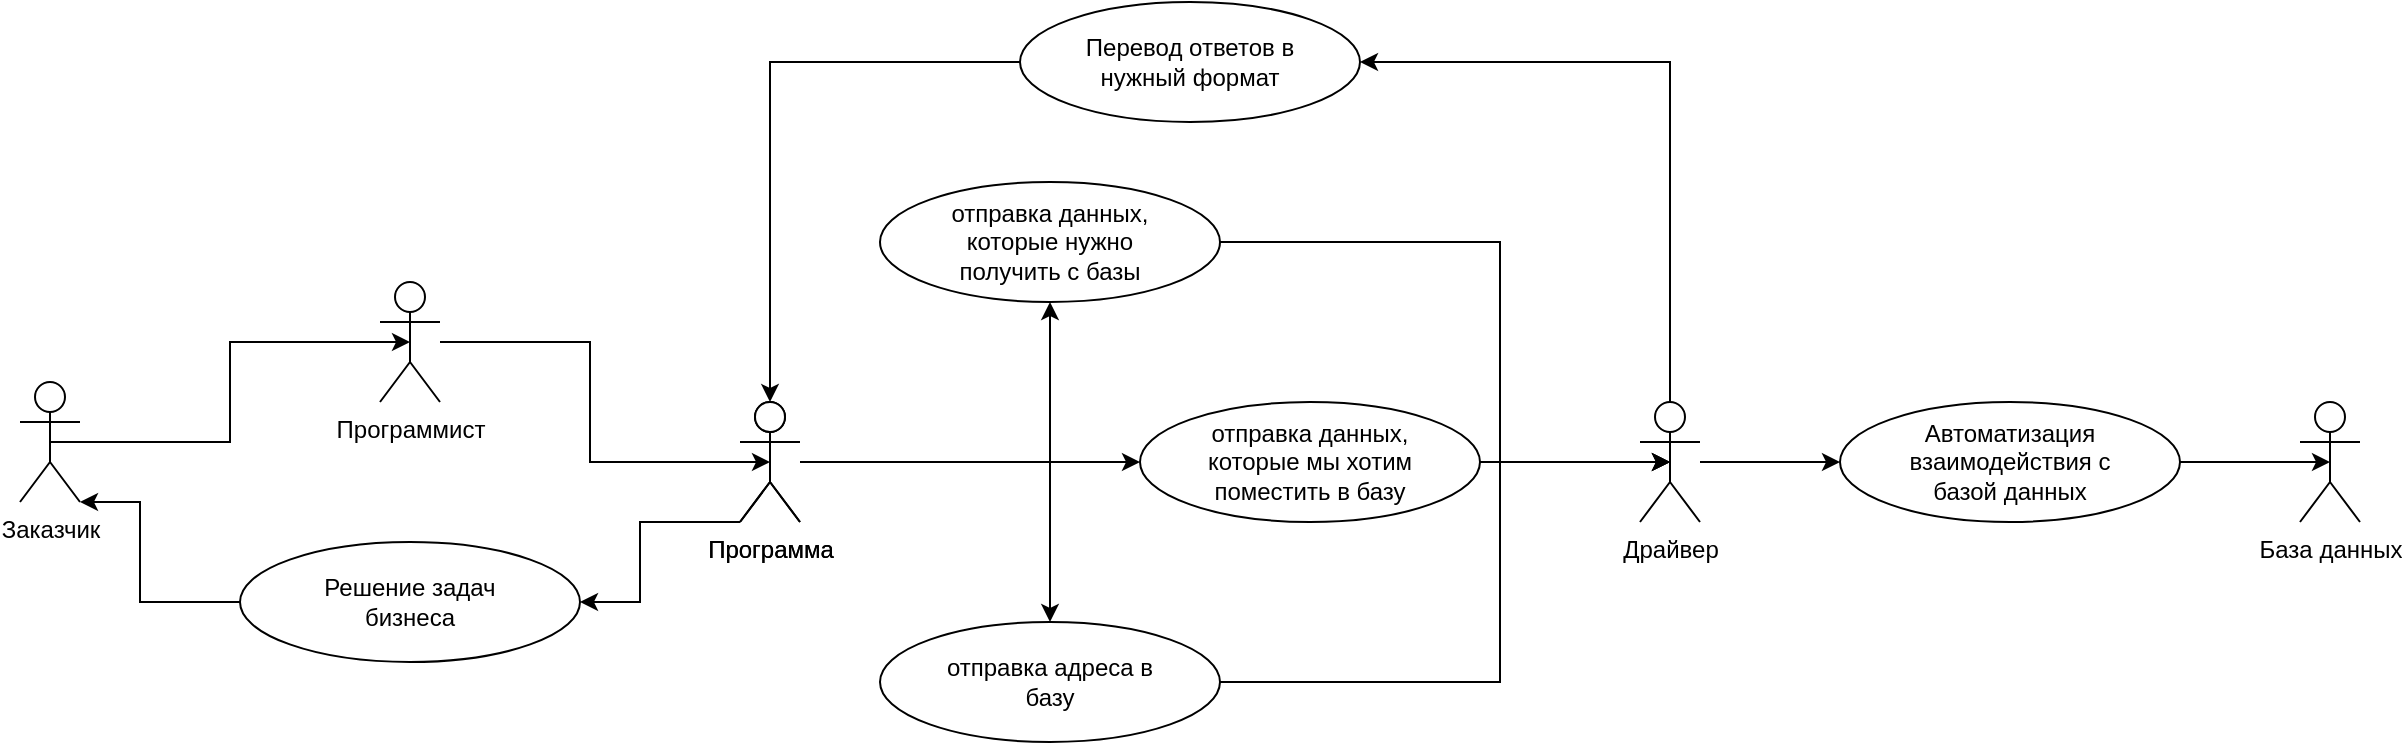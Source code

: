 <mxfile version="24.4.8" type="device" pages="2">
  <diagram id="6fAaXqbDz4AvDBYqBOA4" name="Buisness use case">
    <mxGraphModel dx="954" dy="1843" grid="1" gridSize="10" guides="1" tooltips="1" connect="1" arrows="1" fold="1" page="1" pageScale="1" pageWidth="827" pageHeight="1169" math="0" shadow="0">
      <root>
        <mxCell id="0" />
        <mxCell id="1" parent="0" />
        <mxCell id="n4_YObwAtRwjSoVmuN9l-1" value="Заказчик" style="shape=umlActor;verticalLabelPosition=bottom;verticalAlign=top;html=1;outlineConnect=0;" parent="1" vertex="1">
          <mxGeometry x="90" y="80" width="30" height="60" as="geometry" />
        </mxCell>
        <mxCell id="n4_YObwAtRwjSoVmuN9l-2" value="Программист" style="shape=umlActor;verticalLabelPosition=bottom;verticalAlign=top;html=1;outlineConnect=0;" parent="1" vertex="1">
          <mxGeometry x="270" y="30" width="30" height="60" as="geometry" />
        </mxCell>
        <mxCell id="AM6VRrfM5flD_kYnUJl_-4" style="edgeStyle=orthogonalEdgeStyle;rounded=0;orthogonalLoop=1;jettySize=auto;html=1;exitX=0;exitY=1;exitDx=0;exitDy=0;exitPerimeter=0;entryX=1;entryY=0.5;entryDx=0;entryDy=0;" parent="1" source="n4_YObwAtRwjSoVmuN9l-3" target="AM6VRrfM5flD_kYnUJl_-2" edge="1">
          <mxGeometry relative="1" as="geometry">
            <Array as="points">
              <mxPoint x="400" y="150" />
              <mxPoint x="400" y="190" />
            </Array>
          </mxGeometry>
        </mxCell>
        <mxCell id="n4_YObwAtRwjSoVmuN9l-3" value="Программа" style="shape=umlActor;verticalLabelPosition=bottom;verticalAlign=top;html=1;outlineConnect=0;" parent="1" vertex="1">
          <mxGeometry x="450" y="90" width="30" height="60" as="geometry" />
        </mxCell>
        <mxCell id="n4_YObwAtRwjSoVmuN9l-4" value="База данных" style="shape=umlActor;verticalLabelPosition=bottom;verticalAlign=top;html=1;outlineConnect=0;" parent="1" vertex="1">
          <mxGeometry x="1230" y="90" width="30" height="60" as="geometry" />
        </mxCell>
        <mxCell id="AM6VRrfM5flD_kYnUJl_-13" style="edgeStyle=orthogonalEdgeStyle;rounded=0;orthogonalLoop=1;jettySize=auto;html=1;entryX=0;entryY=0.5;entryDx=0;entryDy=0;" parent="1" source="n4_YObwAtRwjSoVmuN9l-5" target="AM6VRrfM5flD_kYnUJl_-7" edge="1">
          <mxGeometry relative="1" as="geometry">
            <mxPoint x="990" y="120" as="targetPoint" />
          </mxGeometry>
        </mxCell>
        <mxCell id="JA7vQkSG43PdgeKlhnZR-4" style="edgeStyle=orthogonalEdgeStyle;rounded=0;orthogonalLoop=1;jettySize=auto;html=1;entryX=1;entryY=0.5;entryDx=0;entryDy=0;" edge="1" parent="1" source="n4_YObwAtRwjSoVmuN9l-5" target="JA7vQkSG43PdgeKlhnZR-2">
          <mxGeometry relative="1" as="geometry">
            <Array as="points">
              <mxPoint x="915" y="-80" />
            </Array>
          </mxGeometry>
        </mxCell>
        <mxCell id="n4_YObwAtRwjSoVmuN9l-5" value="Драйвер" style="shape=umlActor;verticalLabelPosition=bottom;verticalAlign=top;html=1;outlineConnect=0;" parent="1" vertex="1">
          <mxGeometry x="900" y="90" width="30" height="60" as="geometry" />
        </mxCell>
        <mxCell id="n4_YObwAtRwjSoVmuN9l-6" style="edgeStyle=orthogonalEdgeStyle;rounded=0;orthogonalLoop=1;jettySize=auto;html=1;entryX=0.5;entryY=0.5;entryDx=0;entryDy=0;entryPerimeter=0;exitX=0.5;exitY=0.5;exitDx=0;exitDy=0;exitPerimeter=0;" parent="1" source="n4_YObwAtRwjSoVmuN9l-1" target="n4_YObwAtRwjSoVmuN9l-2" edge="1">
          <mxGeometry relative="1" as="geometry" />
        </mxCell>
        <mxCell id="n4_YObwAtRwjSoVmuN9l-7" style="edgeStyle=orthogonalEdgeStyle;rounded=0;orthogonalLoop=1;jettySize=auto;html=1;entryX=0.5;entryY=0.5;entryDx=0;entryDy=0;entryPerimeter=0;" parent="1" source="n4_YObwAtRwjSoVmuN9l-2" target="n4_YObwAtRwjSoVmuN9l-3" edge="1">
          <mxGeometry relative="1" as="geometry" />
        </mxCell>
        <mxCell id="AM6VRrfM5flD_kYnUJl_-1" value="" style="group" parent="1" vertex="1" connectable="0">
          <mxGeometry x="200" y="160" width="170" height="60" as="geometry" />
        </mxCell>
        <mxCell id="AM6VRrfM5flD_kYnUJl_-2" value="" style="ellipse;whiteSpace=wrap;html=1;verticalAlign=top;" parent="AM6VRrfM5flD_kYnUJl_-1" vertex="1">
          <mxGeometry width="170" height="60" as="geometry" />
        </mxCell>
        <mxCell id="AM6VRrfM5flD_kYnUJl_-3" value="Решение задач бизнеса" style="text;html=1;align=center;verticalAlign=middle;whiteSpace=wrap;rounded=0;" parent="AM6VRrfM5flD_kYnUJl_-1" vertex="1">
          <mxGeometry x="21.25" y="12" width="127.5" height="36" as="geometry" />
        </mxCell>
        <mxCell id="AM6VRrfM5flD_kYnUJl_-5" style="edgeStyle=orthogonalEdgeStyle;rounded=0;orthogonalLoop=1;jettySize=auto;html=1;entryX=1;entryY=1;entryDx=0;entryDy=0;entryPerimeter=0;" parent="1" source="AM6VRrfM5flD_kYnUJl_-2" target="n4_YObwAtRwjSoVmuN9l-1" edge="1">
          <mxGeometry relative="1" as="geometry">
            <Array as="points">
              <mxPoint x="150" y="190" />
              <mxPoint x="150" y="140" />
            </Array>
          </mxGeometry>
        </mxCell>
        <mxCell id="AM6VRrfM5flD_kYnUJl_-6" value="" style="group" parent="1" vertex="1" connectable="0">
          <mxGeometry x="1000" y="90" width="170" height="60" as="geometry" />
        </mxCell>
        <mxCell id="AM6VRrfM5flD_kYnUJl_-7" value="" style="ellipse;whiteSpace=wrap;html=1;verticalAlign=top;" parent="AM6VRrfM5flD_kYnUJl_-6" vertex="1">
          <mxGeometry width="170" height="60" as="geometry" />
        </mxCell>
        <mxCell id="AM6VRrfM5flD_kYnUJl_-8" value="Автоматизация взаимодействия с базой данных" style="text;html=1;align=center;verticalAlign=middle;whiteSpace=wrap;rounded=0;" parent="AM6VRrfM5flD_kYnUJl_-6" vertex="1">
          <mxGeometry x="21.25" y="12" width="127.5" height="36" as="geometry" />
        </mxCell>
        <mxCell id="AM6VRrfM5flD_kYnUJl_-14" style="edgeStyle=orthogonalEdgeStyle;rounded=0;orthogonalLoop=1;jettySize=auto;html=1;entryX=0.5;entryY=0.5;entryDx=0;entryDy=0;entryPerimeter=0;" parent="1" source="AM6VRrfM5flD_kYnUJl_-7" target="n4_YObwAtRwjSoVmuN9l-4" edge="1">
          <mxGeometry relative="1" as="geometry" />
        </mxCell>
        <mxCell id="22hbBBgYLk1kHF6yEpSc-14" value="" style="edgeStyle=orthogonalEdgeStyle;rounded=0;orthogonalLoop=1;jettySize=auto;html=1;" edge="1" parent="1" source="22hbBBgYLk1kHF6yEpSc-17" target="22hbBBgYLk1kHF6yEpSc-19">
          <mxGeometry relative="1" as="geometry" />
        </mxCell>
        <mxCell id="22hbBBgYLk1kHF6yEpSc-15" style="edgeStyle=orthogonalEdgeStyle;rounded=0;orthogonalLoop=1;jettySize=auto;html=1;entryX=0.5;entryY=1;entryDx=0;entryDy=0;" edge="1" parent="1" source="22hbBBgYLk1kHF6yEpSc-17" target="22hbBBgYLk1kHF6yEpSc-25">
          <mxGeometry relative="1" as="geometry" />
        </mxCell>
        <mxCell id="22hbBBgYLk1kHF6yEpSc-16" style="edgeStyle=orthogonalEdgeStyle;rounded=0;orthogonalLoop=1;jettySize=auto;html=1;entryX=0;entryY=0.5;entryDx=0;entryDy=0;" edge="1" parent="1" source="22hbBBgYLk1kHF6yEpSc-17" target="22hbBBgYLk1kHF6yEpSc-22">
          <mxGeometry relative="1" as="geometry" />
        </mxCell>
        <mxCell id="22hbBBgYLk1kHF6yEpSc-17" value="Программа" style="shape=umlActor;verticalLabelPosition=bottom;verticalAlign=top;html=1;outlineConnect=0;" vertex="1" parent="1">
          <mxGeometry x="450" y="90" width="30" height="60" as="geometry" />
        </mxCell>
        <mxCell id="22hbBBgYLk1kHF6yEpSc-18" value="" style="group" vertex="1" connectable="0" parent="1">
          <mxGeometry x="520" y="200" width="170" height="60" as="geometry" />
        </mxCell>
        <mxCell id="22hbBBgYLk1kHF6yEpSc-19" value="" style="ellipse;whiteSpace=wrap;html=1;verticalAlign=top;" vertex="1" parent="22hbBBgYLk1kHF6yEpSc-18">
          <mxGeometry width="170" height="60" as="geometry" />
        </mxCell>
        <mxCell id="22hbBBgYLk1kHF6yEpSc-20" value="отправка адреса в базу" style="text;html=1;align=center;verticalAlign=middle;whiteSpace=wrap;rounded=0;" vertex="1" parent="22hbBBgYLk1kHF6yEpSc-18">
          <mxGeometry x="21.25" y="12" width="127.5" height="36" as="geometry" />
        </mxCell>
        <mxCell id="22hbBBgYLk1kHF6yEpSc-21" value="" style="group" vertex="1" connectable="0" parent="1">
          <mxGeometry x="650" y="90" width="170" height="60" as="geometry" />
        </mxCell>
        <mxCell id="22hbBBgYLk1kHF6yEpSc-22" value="" style="ellipse;whiteSpace=wrap;html=1;verticalAlign=top;" vertex="1" parent="22hbBBgYLk1kHF6yEpSc-21">
          <mxGeometry width="170" height="60" as="geometry" />
        </mxCell>
        <mxCell id="22hbBBgYLk1kHF6yEpSc-23" value="отправка данных, которые мы хотим поместить в базу" style="text;html=1;align=center;verticalAlign=middle;whiteSpace=wrap;rounded=0;" vertex="1" parent="22hbBBgYLk1kHF6yEpSc-21">
          <mxGeometry x="21.25" y="12" width="127.5" height="36" as="geometry" />
        </mxCell>
        <mxCell id="22hbBBgYLk1kHF6yEpSc-24" value="" style="group" vertex="1" connectable="0" parent="1">
          <mxGeometry x="520" y="-20" width="170" height="60" as="geometry" />
        </mxCell>
        <mxCell id="22hbBBgYLk1kHF6yEpSc-25" value="" style="ellipse;whiteSpace=wrap;html=1;verticalAlign=top;" vertex="1" parent="22hbBBgYLk1kHF6yEpSc-24">
          <mxGeometry width="170" height="60" as="geometry" />
        </mxCell>
        <mxCell id="22hbBBgYLk1kHF6yEpSc-26" value="отправка данных, которые нужно получить с базы" style="text;html=1;align=center;verticalAlign=middle;whiteSpace=wrap;rounded=0;" vertex="1" parent="22hbBBgYLk1kHF6yEpSc-24">
          <mxGeometry x="21.25" y="12" width="127.5" height="36" as="geometry" />
        </mxCell>
        <mxCell id="_kwI4x3b4UkmES7RY4p7-1" style="edgeStyle=orthogonalEdgeStyle;rounded=0;orthogonalLoop=1;jettySize=auto;html=1;entryX=0.5;entryY=0.5;entryDx=0;entryDy=0;entryPerimeter=0;" edge="1" parent="1" source="22hbBBgYLk1kHF6yEpSc-25" target="n4_YObwAtRwjSoVmuN9l-5">
          <mxGeometry relative="1" as="geometry">
            <Array as="points">
              <mxPoint x="830" y="10" />
              <mxPoint x="830" y="120" />
            </Array>
          </mxGeometry>
        </mxCell>
        <mxCell id="_kwI4x3b4UkmES7RY4p7-2" style="edgeStyle=orthogonalEdgeStyle;rounded=0;orthogonalLoop=1;jettySize=auto;html=1;entryX=0.5;entryY=0.5;entryDx=0;entryDy=0;entryPerimeter=0;" edge="1" parent="1" source="22hbBBgYLk1kHF6yEpSc-22" target="n4_YObwAtRwjSoVmuN9l-5">
          <mxGeometry relative="1" as="geometry" />
        </mxCell>
        <mxCell id="_kwI4x3b4UkmES7RY4p7-3" style="edgeStyle=orthogonalEdgeStyle;rounded=0;orthogonalLoop=1;jettySize=auto;html=1;entryX=0.5;entryY=0.5;entryDx=0;entryDy=0;entryPerimeter=0;" edge="1" parent="1" source="22hbBBgYLk1kHF6yEpSc-19" target="n4_YObwAtRwjSoVmuN9l-5">
          <mxGeometry relative="1" as="geometry">
            <Array as="points">
              <mxPoint x="830" y="230" />
              <mxPoint x="830" y="120" />
            </Array>
          </mxGeometry>
        </mxCell>
        <mxCell id="JA7vQkSG43PdgeKlhnZR-1" value="" style="group" vertex="1" connectable="0" parent="1">
          <mxGeometry x="590" y="-110" width="170" height="60" as="geometry" />
        </mxCell>
        <mxCell id="JA7vQkSG43PdgeKlhnZR-2" value="" style="ellipse;whiteSpace=wrap;html=1;verticalAlign=top;" vertex="1" parent="JA7vQkSG43PdgeKlhnZR-1">
          <mxGeometry width="170" height="60" as="geometry" />
        </mxCell>
        <mxCell id="JA7vQkSG43PdgeKlhnZR-3" value="Перевод ответов в нужный формат" style="text;html=1;align=center;verticalAlign=middle;whiteSpace=wrap;rounded=0;" vertex="1" parent="JA7vQkSG43PdgeKlhnZR-1">
          <mxGeometry x="21.25" y="12" width="127.5" height="36" as="geometry" />
        </mxCell>
        <mxCell id="JA7vQkSG43PdgeKlhnZR-5" style="edgeStyle=orthogonalEdgeStyle;rounded=0;orthogonalLoop=1;jettySize=auto;html=1;entryX=0.5;entryY=0;entryDx=0;entryDy=0;entryPerimeter=0;" edge="1" parent="1" source="JA7vQkSG43PdgeKlhnZR-2" target="22hbBBgYLk1kHF6yEpSc-17">
          <mxGeometry relative="1" as="geometry" />
        </mxCell>
      </root>
    </mxGraphModel>
  </diagram>
  <diagram name="Use case" id="929967ad-93f9-6ef4-fab6-5d389245f69c">
    <mxGraphModel dx="954" dy="674" grid="1" gridSize="10" guides="1" tooltips="1" connect="1" arrows="1" fold="1" page="1" pageScale="1.5" pageWidth="1169" pageHeight="826" background="none" math="0" shadow="0">
      <root>
        <mxCell id="0" style=";html=1;" />
        <mxCell id="1" style=";html=1;" parent="0" />
        <mxCell id="7PLw8zonSWRr5zyI38x--63" style="edgeStyle=orthogonalEdgeStyle;rounded=0;orthogonalLoop=1;jettySize=auto;html=1;entryX=1;entryY=0.5;entryDx=0;entryDy=0;" parent="1" source="7PLw8zonSWRr5zyI38x--13" target="7PLw8zonSWRr5zyI38x--61" edge="1">
          <mxGeometry relative="1" as="geometry" />
        </mxCell>
        <mxCell id="7PLw8zonSWRr5zyI38x--13" value="База данных" style="shape=umlActor;verticalLabelPosition=bottom;verticalAlign=top;html=1;outlineConnect=0;" parent="1" vertex="1">
          <mxGeometry x="914" y="263" width="30" height="60" as="geometry" />
        </mxCell>
        <mxCell id="7PLw8zonSWRr5zyI38x--47" style="edgeStyle=orthogonalEdgeStyle;rounded=0;orthogonalLoop=1;jettySize=auto;html=1;entryX=0;entryY=0.5;entryDx=0;entryDy=0;" parent="1" source="7PLw8zonSWRr5zyI38x--14" target="7PLw8zonSWRr5zyI38x--45" edge="1">
          <mxGeometry relative="1" as="geometry" />
        </mxCell>
        <mxCell id="7PLw8zonSWRr5zyI38x--48" style="edgeStyle=orthogonalEdgeStyle;rounded=0;orthogonalLoop=1;jettySize=auto;html=1;entryX=0;entryY=0.5;entryDx=0;entryDy=0;" parent="1" source="7PLw8zonSWRr5zyI38x--14" target="7PLw8zonSWRr5zyI38x--42" edge="1">
          <mxGeometry relative="1" as="geometry" />
        </mxCell>
        <mxCell id="7PLw8zonSWRr5zyI38x--49" style="edgeStyle=orthogonalEdgeStyle;rounded=0;orthogonalLoop=1;jettySize=auto;html=1;entryX=0;entryY=0.5;entryDx=0;entryDy=0;exitX=0.5;exitY=0.5;exitDx=0;exitDy=0;exitPerimeter=0;" parent="1" source="7PLw8zonSWRr5zyI38x--14" target="7PLw8zonSWRr5zyI38x--39" edge="1">
          <mxGeometry relative="1" as="geometry" />
        </mxCell>
        <mxCell id="UW_Z60oa0WGJZJgbpd6--1" style="edgeStyle=orthogonalEdgeStyle;rounded=0;orthogonalLoop=1;jettySize=auto;html=1;entryX=1;entryY=0.5;entryDx=0;entryDy=0;exitX=0.5;exitY=0.5;exitDx=0;exitDy=0;exitPerimeter=0;" edge="1" parent="1" source="7PLw8zonSWRr5zyI38x--14" target="7PLw8zonSWRr5zyI38x--72">
          <mxGeometry relative="1" as="geometry" />
        </mxCell>
        <mxCell id="7PLw8zonSWRr5zyI38x--14" value="Драйвер" style="shape=umlActor;verticalLabelPosition=bottom;verticalAlign=top;html=1;outlineConnect=0;" parent="1" vertex="1">
          <mxGeometry x="524" y="143" width="30" height="60" as="geometry" />
        </mxCell>
        <mxCell id="7PLw8zonSWRr5zyI38x--38" value="" style="group" parent="1" vertex="1" connectable="0">
          <mxGeometry x="624" y="23" width="170" height="60" as="geometry" />
        </mxCell>
        <mxCell id="7PLw8zonSWRr5zyI38x--39" value="" style="ellipse;whiteSpace=wrap;html=1;verticalAlign=top;" parent="7PLw8zonSWRr5zyI38x--38" vertex="1">
          <mxGeometry width="170" height="60" as="geometry" />
        </mxCell>
        <mxCell id="7PLw8zonSWRr5zyI38x--40" value="составление запросов на получение данных" style="text;html=1;align=center;verticalAlign=middle;whiteSpace=wrap;rounded=0;" parent="7PLw8zonSWRr5zyI38x--38" vertex="1">
          <mxGeometry x="21.25" y="12" width="127.5" height="36" as="geometry" />
        </mxCell>
        <mxCell id="7PLw8zonSWRr5zyI38x--41" value="" style="group" parent="1" vertex="1" connectable="0">
          <mxGeometry x="624" y="143" width="170" height="60" as="geometry" />
        </mxCell>
        <mxCell id="7PLw8zonSWRr5zyI38x--42" value="" style="ellipse;whiteSpace=wrap;html=1;verticalAlign=top;" parent="7PLw8zonSWRr5zyI38x--41" vertex="1">
          <mxGeometry width="170" height="60" as="geometry" />
        </mxCell>
        <mxCell id="7PLw8zonSWRr5zyI38x--43" value="составление запросов на изменение данных" style="text;html=1;align=center;verticalAlign=middle;whiteSpace=wrap;rounded=0;" parent="7PLw8zonSWRr5zyI38x--41" vertex="1">
          <mxGeometry x="21.25" y="12" width="127.5" height="36" as="geometry" />
        </mxCell>
        <mxCell id="7PLw8zonSWRr5zyI38x--44" value="" style="group" parent="1" vertex="1" connectable="0">
          <mxGeometry x="624" y="263" width="170" height="60" as="geometry" />
        </mxCell>
        <mxCell id="7PLw8zonSWRr5zyI38x--45" value="" style="ellipse;whiteSpace=wrap;html=1;verticalAlign=top;" parent="7PLw8zonSWRr5zyI38x--44" vertex="1">
          <mxGeometry width="170" height="60" as="geometry" />
        </mxCell>
        <mxCell id="7PLw8zonSWRr5zyI38x--46" value="установка соединения с базой" style="text;html=1;align=center;verticalAlign=middle;whiteSpace=wrap;rounded=0;" parent="7PLw8zonSWRr5zyI38x--44" vertex="1">
          <mxGeometry x="21.25" y="12" width="127.5" height="36" as="geometry" />
        </mxCell>
        <mxCell id="7PLw8zonSWRr5zyI38x--50" value="" style="group" parent="1" vertex="1" connectable="0">
          <mxGeometry x="844" y="83" width="170" height="60" as="geometry" />
        </mxCell>
        <mxCell id="7PLw8zonSWRr5zyI38x--51" value="" style="ellipse;whiteSpace=wrap;html=1;verticalAlign=top;" parent="7PLw8zonSWRr5zyI38x--50" vertex="1">
          <mxGeometry width="170" height="60" as="geometry" />
        </mxCell>
        <mxCell id="7PLw8zonSWRr5zyI38x--52" value="взаимодействие с базой данных" style="text;html=1;align=center;verticalAlign=middle;whiteSpace=wrap;rounded=0;" parent="7PLw8zonSWRr5zyI38x--50" vertex="1">
          <mxGeometry x="21.25" y="12" width="127.5" height="36" as="geometry" />
        </mxCell>
        <mxCell id="7PLw8zonSWRr5zyI38x--53" style="edgeStyle=orthogonalEdgeStyle;rounded=0;orthogonalLoop=1;jettySize=auto;html=1;entryX=0;entryY=0.5;entryDx=0;entryDy=0;" parent="1" source="7PLw8zonSWRr5zyI38x--39" target="7PLw8zonSWRr5zyI38x--51" edge="1">
          <mxGeometry relative="1" as="geometry" />
        </mxCell>
        <mxCell id="7PLw8zonSWRr5zyI38x--55" style="edgeStyle=orthogonalEdgeStyle;rounded=0;orthogonalLoop=1;jettySize=auto;html=1;entryX=0;entryY=0.5;entryDx=0;entryDy=0;" parent="1" source="7PLw8zonSWRr5zyI38x--42" target="7PLw8zonSWRr5zyI38x--51" edge="1">
          <mxGeometry relative="1" as="geometry" />
        </mxCell>
        <mxCell id="7PLw8zonSWRr5zyI38x--57" style="edgeStyle=orthogonalEdgeStyle;rounded=0;orthogonalLoop=1;jettySize=auto;html=1;entryX=0.5;entryY=0;entryDx=0;entryDy=0;entryPerimeter=0;" parent="1" source="7PLw8zonSWRr5zyI38x--52" target="7PLw8zonSWRr5zyI38x--13" edge="1">
          <mxGeometry relative="1" as="geometry" />
        </mxCell>
        <mxCell id="7PLw8zonSWRr5zyI38x--58" style="edgeStyle=orthogonalEdgeStyle;rounded=0;orthogonalLoop=1;jettySize=auto;html=1;entryX=0.5;entryY=0.5;entryDx=0;entryDy=0;entryPerimeter=0;" parent="1" source="7PLw8zonSWRr5zyI38x--45" target="7PLw8zonSWRr5zyI38x--13" edge="1">
          <mxGeometry relative="1" as="geometry" />
        </mxCell>
        <mxCell id="7PLw8zonSWRr5zyI38x--60" value="" style="group" parent="1" vertex="1" connectable="0">
          <mxGeometry x="634" y="373" width="170" height="60" as="geometry" />
        </mxCell>
        <mxCell id="7PLw8zonSWRr5zyI38x--61" value="" style="ellipse;whiteSpace=wrap;html=1;verticalAlign=top;" parent="7PLw8zonSWRr5zyI38x--60" vertex="1">
          <mxGeometry width="170" height="60" as="geometry" />
        </mxCell>
        <mxCell id="7PLw8zonSWRr5zyI38x--62" value="проверка ответа" style="text;html=1;align=center;verticalAlign=middle;whiteSpace=wrap;rounded=0;" parent="7PLw8zonSWRr5zyI38x--60" vertex="1">
          <mxGeometry x="21.25" y="12" width="127.5" height="36" as="geometry" />
        </mxCell>
        <mxCell id="7PLw8zonSWRr5zyI38x--66" style="edgeStyle=orthogonalEdgeStyle;rounded=0;orthogonalLoop=1;jettySize=auto;html=1;entryX=1;entryY=1;entryDx=0;entryDy=0;entryPerimeter=0;" parent="1" source="7PLw8zonSWRr5zyI38x--61" target="7PLw8zonSWRr5zyI38x--14" edge="1">
          <mxGeometry relative="1" as="geometry">
            <Array as="points">
              <mxPoint x="574" y="403" />
              <mxPoint x="574" y="203" />
            </Array>
          </mxGeometry>
        </mxCell>
        <mxCell id="7PLw8zonSWRr5zyI38x--71" value="" style="group" parent="1" vertex="1" connectable="0">
          <mxGeometry x="100" y="143" width="170" height="60" as="geometry" />
        </mxCell>
        <mxCell id="7PLw8zonSWRr5zyI38x--72" value="" style="ellipse;whiteSpace=wrap;html=1;verticalAlign=top;" parent="7PLw8zonSWRr5zyI38x--71" vertex="1">
          <mxGeometry width="170" height="60" as="geometry" />
        </mxCell>
        <mxCell id="7PLw8zonSWRr5zyI38x--73" value="Перевод ответов в нужный формат" style="text;html=1;align=center;verticalAlign=middle;whiteSpace=wrap;rounded=0;" parent="7PLw8zonSWRr5zyI38x--71" vertex="1">
          <mxGeometry x="21.25" y="12" width="127.5" height="36" as="geometry" />
        </mxCell>
      </root>
    </mxGraphModel>
  </diagram>
</mxfile>
